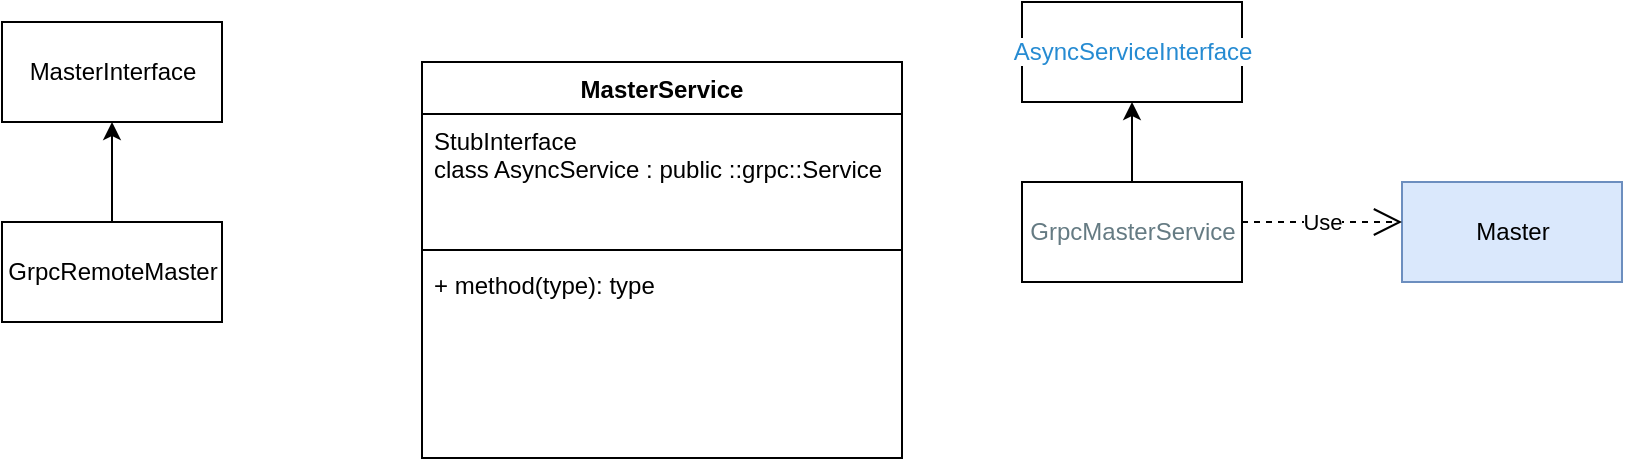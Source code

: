 <mxfile version="17.2.5" type="github"><diagram id="CwJib-LDZPJcMy2xrI1F" name="Page-1"><mxGraphModel dx="1422" dy="762" grid="1" gridSize="10" guides="1" tooltips="1" connect="1" arrows="1" fold="1" page="1" pageScale="1" pageWidth="827" pageHeight="1169" math="0" shadow="0"><root><mxCell id="0"/><mxCell id="1" parent="0"/><mxCell id="-792WfDhrDlGc3xv53oE-1" value="MasterInterface" style="html=1;" vertex="1" parent="1"><mxGeometry x="110" y="220" width="110" height="50" as="geometry"/></mxCell><mxCell id="-792WfDhrDlGc3xv53oE-2" value="Master" style="html=1;fillColor=#dae8fc;strokeColor=#6c8ebf;" vertex="1" parent="1"><mxGeometry x="810" y="300" width="110" height="50" as="geometry"/></mxCell><mxCell id="-792WfDhrDlGc3xv53oE-4" style="edgeStyle=orthogonalEdgeStyle;rounded=0;orthogonalLoop=1;jettySize=auto;html=1;entryX=0.5;entryY=1;entryDx=0;entryDy=0;" edge="1" parent="1" source="-792WfDhrDlGc3xv53oE-3" target="-792WfDhrDlGc3xv53oE-1"><mxGeometry relative="1" as="geometry"/></mxCell><mxCell id="-792WfDhrDlGc3xv53oE-3" value="GrpcRemoteMaster" style="html=1;" vertex="1" parent="1"><mxGeometry x="110" y="320" width="110" height="50" as="geometry"/></mxCell><mxCell id="-792WfDhrDlGc3xv53oE-8" value="&lt;span style=&quot;color: rgb(38 , 139 , 210) ; text-align: left ; background-color: rgb(255 , 255 , 255)&quot;&gt;AsyncServiceInterface&lt;/span&gt;" style="html=1;" vertex="1" parent="1"><mxGeometry x="620" y="210" width="110" height="50" as="geometry"/></mxCell><mxCell id="-792WfDhrDlGc3xv53oE-10" style="edgeStyle=orthogonalEdgeStyle;rounded=0;orthogonalLoop=1;jettySize=auto;html=1;exitX=0.5;exitY=0;exitDx=0;exitDy=0;entryX=0.5;entryY=1;entryDx=0;entryDy=0;" edge="1" parent="1" source="-792WfDhrDlGc3xv53oE-9" target="-792WfDhrDlGc3xv53oE-8"><mxGeometry relative="1" as="geometry"><mxPoint x="675" y="270" as="targetPoint"/></mxGeometry></mxCell><mxCell id="-792WfDhrDlGc3xv53oE-9" value="&lt;span class=&quot;hl-meta hl-class hl-c++&quot; style=&quot;box-sizing: border-box ; color: rgb(101 , 123 , 131) ; font-family: , &amp;#34;consolas&amp;#34; , &amp;#34;menlo&amp;#34; , &amp;#34;dejavu sans mono&amp;#34; , monospace ; text-align: left ; background-color: rgb(255 , 255 , 255)&quot;&gt;&lt;span class=&quot;hl-entity hl-name hl-class hl-c++&quot; style=&quot;box-sizing: border-box&quot;&gt;GrpcMasterService&lt;/span&gt;&lt;/span&gt;&lt;span class=&quot;hl-meta hl-class hl-c++&quot; style=&quot;box-sizing: border-box ; color: rgb(101 , 123 , 131) ; font-family: , &amp;#34;consolas&amp;#34; , &amp;#34;menlo&amp;#34; , &amp;#34;dejavu sans mono&amp;#34; , monospace ; text-align: left ; background-color: rgb(255 , 255 , 255)&quot;&gt;&lt;span style=&quot;box-sizing: border-box&quot;&gt; &lt;/span&gt;&lt;/span&gt;" style="html=1;" vertex="1" parent="1"><mxGeometry x="620" y="300" width="110" height="50" as="geometry"/></mxCell><mxCell id="-792WfDhrDlGc3xv53oE-11" value="MasterService" style="swimlane;fontStyle=1;align=center;verticalAlign=top;childLayout=stackLayout;horizontal=1;startSize=26;horizontalStack=0;resizeParent=1;resizeParentMax=0;resizeLast=0;collapsible=1;marginBottom=0;" vertex="1" parent="1"><mxGeometry x="320" y="240" width="240" height="198" as="geometry"/></mxCell><mxCell id="-792WfDhrDlGc3xv53oE-12" value="StubInterface&#10;class AsyncService : public ::grpc::Service&#10;&#10; " style="text;strokeColor=none;fillColor=none;align=left;verticalAlign=top;spacingLeft=4;spacingRight=4;overflow=hidden;rotatable=0;points=[[0,0.5],[1,0.5]];portConstraint=eastwest;" vertex="1" parent="-792WfDhrDlGc3xv53oE-11"><mxGeometry y="26" width="240" height="64" as="geometry"/></mxCell><mxCell id="-792WfDhrDlGc3xv53oE-13" value="" style="line;strokeWidth=1;fillColor=none;align=left;verticalAlign=middle;spacingTop=-1;spacingLeft=3;spacingRight=3;rotatable=0;labelPosition=right;points=[];portConstraint=eastwest;" vertex="1" parent="-792WfDhrDlGc3xv53oE-11"><mxGeometry y="90" width="240" height="8" as="geometry"/></mxCell><mxCell id="-792WfDhrDlGc3xv53oE-14" value="+ method(type): type" style="text;strokeColor=none;fillColor=none;align=left;verticalAlign=top;spacingLeft=4;spacingRight=4;overflow=hidden;rotatable=0;points=[[0,0.5],[1,0.5]];portConstraint=eastwest;" vertex="1" parent="-792WfDhrDlGc3xv53oE-11"><mxGeometry y="98" width="240" height="100" as="geometry"/></mxCell><mxCell id="-792WfDhrDlGc3xv53oE-15" value="Use" style="endArrow=open;endSize=12;dashed=1;html=1;rounded=0;" edge="1" parent="1"><mxGeometry width="160" relative="1" as="geometry"><mxPoint x="730" y="320" as="sourcePoint"/><mxPoint x="810" y="320" as="targetPoint"/></mxGeometry></mxCell></root></mxGraphModel></diagram></mxfile>